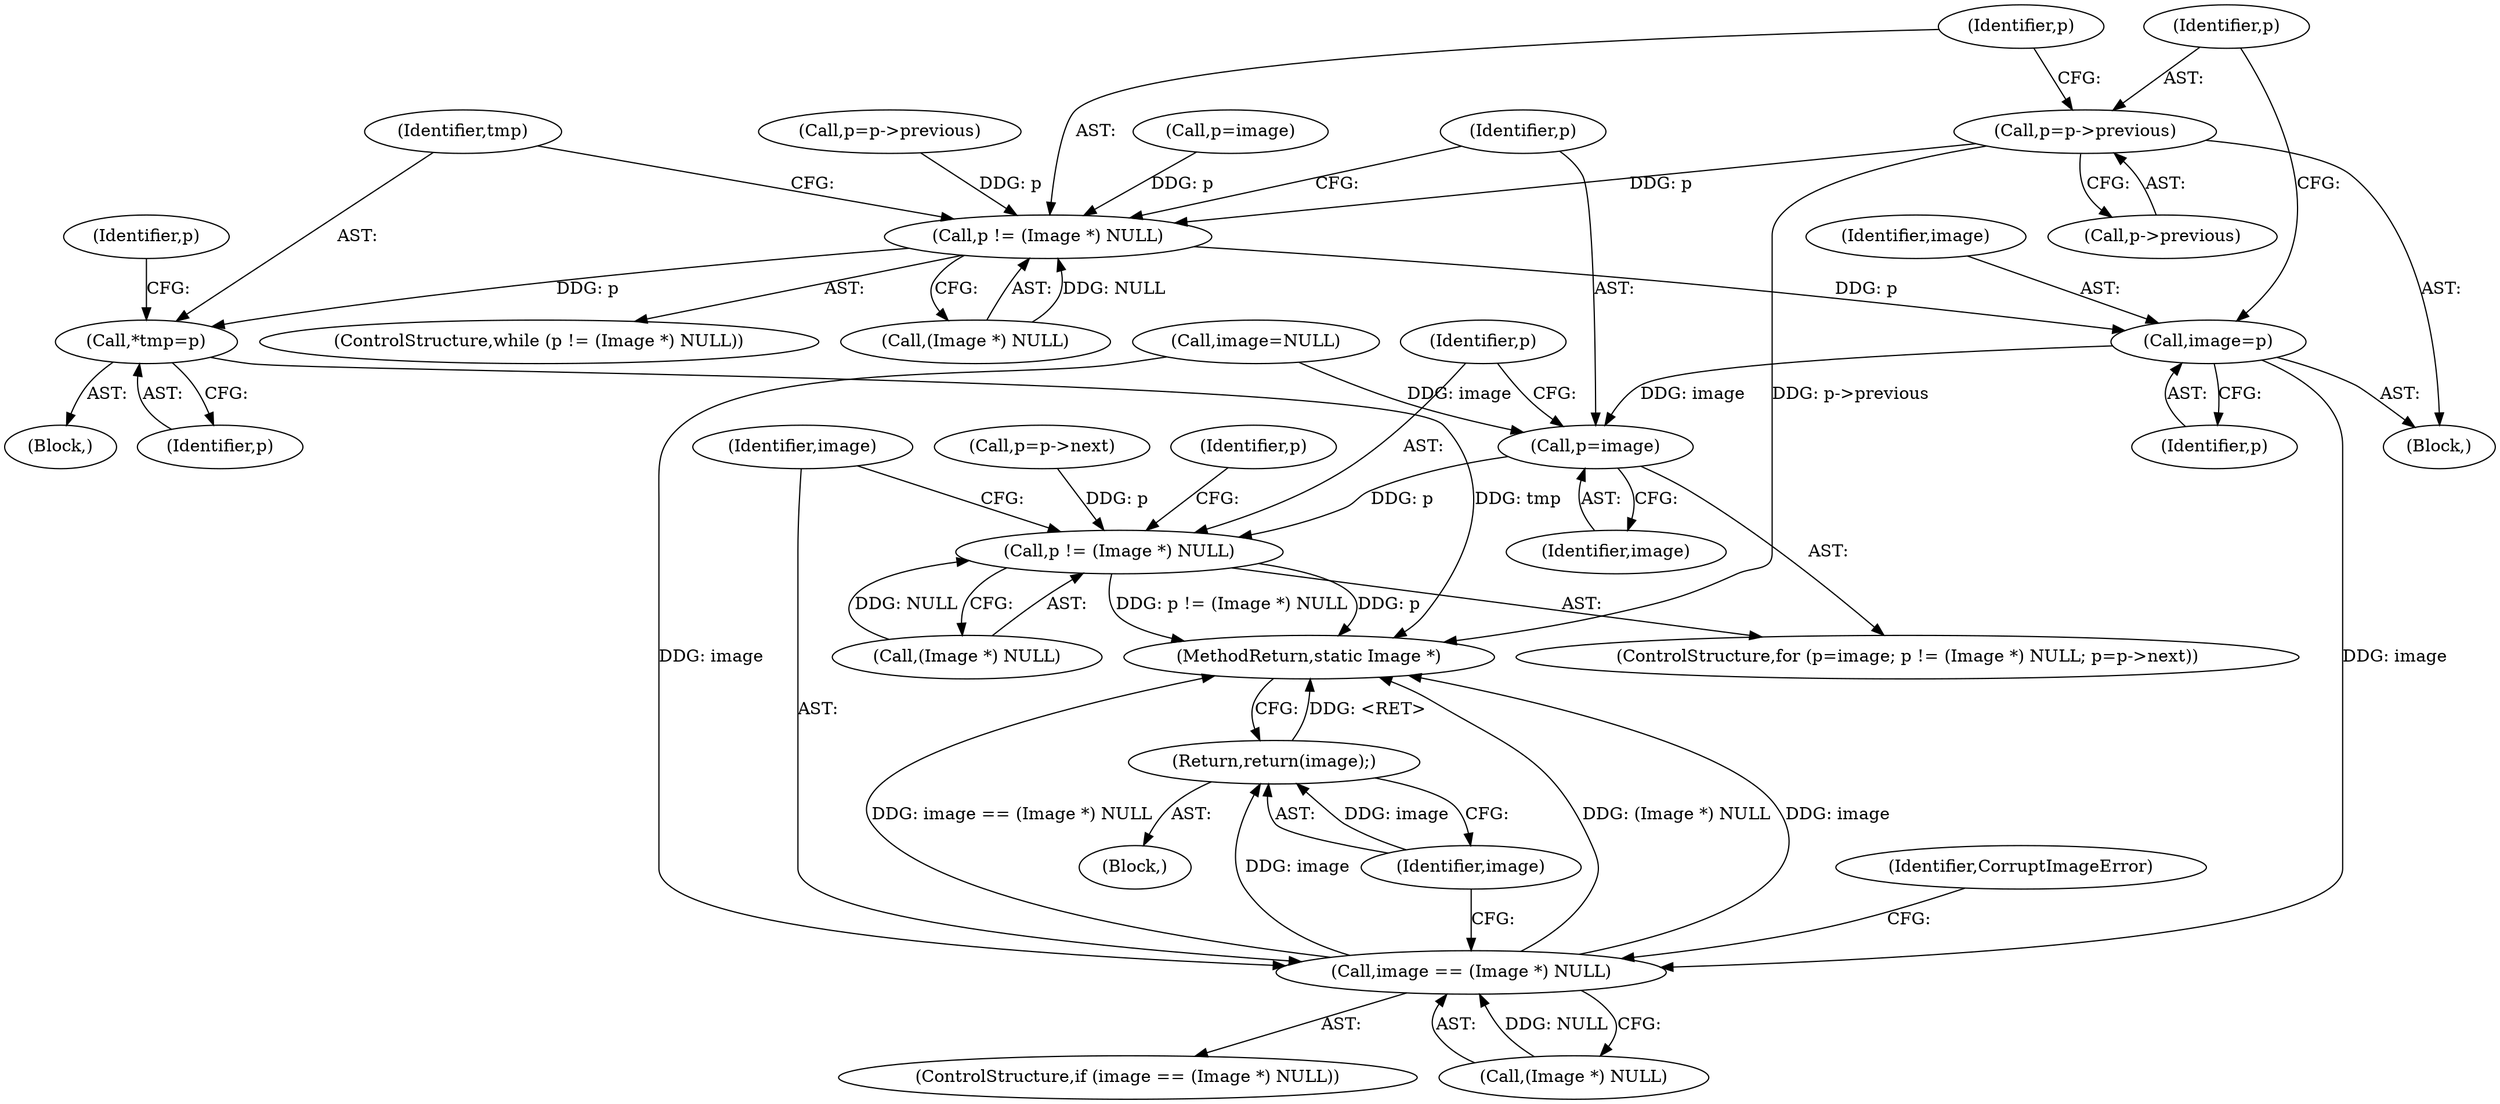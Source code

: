 digraph "0_ImageMagick_fc43974d34318c834fbf78570ca1a3764ed8c7d7@pointer" {
"1001904" [label="(Call,p=p->previous)"];
"1001868" [label="(Call,p != (Image *) NULL)"];
"1001875" [label="(Call,*tmp=p)"];
"1001901" [label="(Call,image=p)"];
"1001910" [label="(Call,p=image)"];
"1001913" [label="(Call,p != (Image *) NULL)"];
"1001932" [label="(Call,image == (Image *) NULL)"];
"1001940" [label="(Return,return(image);)"];
"1001940" [label="(Return,return(image);)"];
"1001925" [label="(Identifier,p)"];
"1001867" [label="(ControlStructure,while (p != (Image *) NULL))"];
"1001911" [label="(Identifier,p)"];
"1001903" [label="(Identifier,p)"];
"1001909" [label="(ControlStructure,for (p=image; p != (Image *) NULL; p=p->next))"];
"1001933" [label="(Identifier,image)"];
"1001873" [label="(Block,)"];
"1001864" [label="(Call,image=NULL)"];
"1001931" [label="(ControlStructure,if (image == (Image *) NULL))"];
"1001901" [label="(Call,image=p)"];
"1001891" [label="(Call,p=p->previous)"];
"1000141" [label="(Block,)"];
"1001932" [label="(Call,image == (Image *) NULL)"];
"1001918" [label="(Call,p=p->next)"];
"1001941" [label="(Identifier,image)"];
"1001942" [label="(MethodReturn,static Image *)"];
"1001882" [label="(Identifier,p)"];
"1001906" [label="(Call,p->previous)"];
"1001877" [label="(Identifier,p)"];
"1001934" [label="(Call,(Image *) NULL)"];
"1001876" [label="(Identifier,tmp)"];
"1001910" [label="(Call,p=image)"];
"1001915" [label="(Call,(Image *) NULL)"];
"1001870" [label="(Call,(Image *) NULL)"];
"1001900" [label="(Block,)"];
"1001869" [label="(Identifier,p)"];
"1001913" [label="(Call,p != (Image *) NULL)"];
"1001902" [label="(Identifier,image)"];
"1001938" [label="(Identifier,CorruptImageError)"];
"1001912" [label="(Identifier,image)"];
"1001905" [label="(Identifier,p)"];
"1001861" [label="(Call,p=image)"];
"1001914" [label="(Identifier,p)"];
"1001904" [label="(Call,p=p->previous)"];
"1001868" [label="(Call,p != (Image *) NULL)"];
"1001875" [label="(Call,*tmp=p)"];
"1001904" -> "1001900"  [label="AST: "];
"1001904" -> "1001906"  [label="CFG: "];
"1001905" -> "1001904"  [label="AST: "];
"1001906" -> "1001904"  [label="AST: "];
"1001869" -> "1001904"  [label="CFG: "];
"1001904" -> "1001942"  [label="DDG: p->previous"];
"1001904" -> "1001868"  [label="DDG: p"];
"1001868" -> "1001867"  [label="AST: "];
"1001868" -> "1001870"  [label="CFG: "];
"1001869" -> "1001868"  [label="AST: "];
"1001870" -> "1001868"  [label="AST: "];
"1001876" -> "1001868"  [label="CFG: "];
"1001911" -> "1001868"  [label="CFG: "];
"1001861" -> "1001868"  [label="DDG: p"];
"1001891" -> "1001868"  [label="DDG: p"];
"1001870" -> "1001868"  [label="DDG: NULL"];
"1001868" -> "1001875"  [label="DDG: p"];
"1001868" -> "1001901"  [label="DDG: p"];
"1001875" -> "1001873"  [label="AST: "];
"1001875" -> "1001877"  [label="CFG: "];
"1001876" -> "1001875"  [label="AST: "];
"1001877" -> "1001875"  [label="AST: "];
"1001882" -> "1001875"  [label="CFG: "];
"1001875" -> "1001942"  [label="DDG: tmp"];
"1001901" -> "1001900"  [label="AST: "];
"1001901" -> "1001903"  [label="CFG: "];
"1001902" -> "1001901"  [label="AST: "];
"1001903" -> "1001901"  [label="AST: "];
"1001905" -> "1001901"  [label="CFG: "];
"1001901" -> "1001910"  [label="DDG: image"];
"1001901" -> "1001932"  [label="DDG: image"];
"1001910" -> "1001909"  [label="AST: "];
"1001910" -> "1001912"  [label="CFG: "];
"1001911" -> "1001910"  [label="AST: "];
"1001912" -> "1001910"  [label="AST: "];
"1001914" -> "1001910"  [label="CFG: "];
"1001864" -> "1001910"  [label="DDG: image"];
"1001910" -> "1001913"  [label="DDG: p"];
"1001913" -> "1001909"  [label="AST: "];
"1001913" -> "1001915"  [label="CFG: "];
"1001914" -> "1001913"  [label="AST: "];
"1001915" -> "1001913"  [label="AST: "];
"1001925" -> "1001913"  [label="CFG: "];
"1001933" -> "1001913"  [label="CFG: "];
"1001913" -> "1001942"  [label="DDG: p"];
"1001913" -> "1001942"  [label="DDG: p != (Image *) NULL"];
"1001918" -> "1001913"  [label="DDG: p"];
"1001915" -> "1001913"  [label="DDG: NULL"];
"1001932" -> "1001931"  [label="AST: "];
"1001932" -> "1001934"  [label="CFG: "];
"1001933" -> "1001932"  [label="AST: "];
"1001934" -> "1001932"  [label="AST: "];
"1001938" -> "1001932"  [label="CFG: "];
"1001941" -> "1001932"  [label="CFG: "];
"1001932" -> "1001942"  [label="DDG: (Image *) NULL"];
"1001932" -> "1001942"  [label="DDG: image"];
"1001932" -> "1001942"  [label="DDG: image == (Image *) NULL"];
"1001864" -> "1001932"  [label="DDG: image"];
"1001934" -> "1001932"  [label="DDG: NULL"];
"1001932" -> "1001940"  [label="DDG: image"];
"1001940" -> "1000141"  [label="AST: "];
"1001940" -> "1001941"  [label="CFG: "];
"1001941" -> "1001940"  [label="AST: "];
"1001942" -> "1001940"  [label="CFG: "];
"1001940" -> "1001942"  [label="DDG: <RET>"];
"1001941" -> "1001940"  [label="DDG: image"];
}
